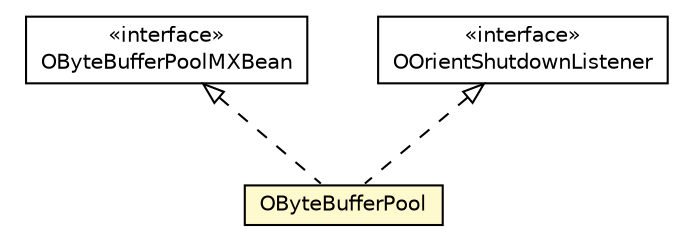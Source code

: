 #!/usr/local/bin/dot
#
# Class diagram 
# Generated by UMLGraph version R5_6-24-gf6e263 (http://www.umlgraph.org/)
#

digraph G {
	edge [fontname="Helvetica",fontsize=10,labelfontname="Helvetica",labelfontsize=10];
	node [fontname="Helvetica",fontsize=10,shape=plaintext];
	nodesep=0.25;
	ranksep=0.5;
	// com.orientechnologies.common.directmemory.OByteBufferPoolMXBean
	c786631 [label=<<table title="com.orientechnologies.common.directmemory.OByteBufferPoolMXBean" border="0" cellborder="1" cellspacing="0" cellpadding="2" port="p" href="./OByteBufferPoolMXBean.html">
		<tr><td><table border="0" cellspacing="0" cellpadding="1">
<tr><td align="center" balign="center"> &#171;interface&#187; </td></tr>
<tr><td align="center" balign="center"> OByteBufferPoolMXBean </td></tr>
		</table></td></tr>
		</table>>, URL="./OByteBufferPoolMXBean.html", fontname="Helvetica", fontcolor="black", fontsize=10.0];
	// com.orientechnologies.common.directmemory.OByteBufferPool
	c786632 [label=<<table title="com.orientechnologies.common.directmemory.OByteBufferPool" border="0" cellborder="1" cellspacing="0" cellpadding="2" port="p" bgcolor="lemonChiffon" href="./OByteBufferPool.html">
		<tr><td><table border="0" cellspacing="0" cellpadding="1">
<tr><td align="center" balign="center"> OByteBufferPool </td></tr>
		</table></td></tr>
		</table>>, URL="./OByteBufferPool.html", fontname="Helvetica", fontcolor="black", fontsize=10.0];
	// com.orientechnologies.orient.core.OOrientShutdownListener
	c786701 [label=<<table title="com.orientechnologies.orient.core.OOrientShutdownListener" border="0" cellborder="1" cellspacing="0" cellpadding="2" port="p" href="../../orient/core/OOrientShutdownListener.html">
		<tr><td><table border="0" cellspacing="0" cellpadding="1">
<tr><td align="center" balign="center"> &#171;interface&#187; </td></tr>
<tr><td align="center" balign="center"> OOrientShutdownListener </td></tr>
		</table></td></tr>
		</table>>, URL="../../orient/core/OOrientShutdownListener.html", fontname="Helvetica", fontcolor="black", fontsize=10.0];
	//com.orientechnologies.common.directmemory.OByteBufferPool implements com.orientechnologies.orient.core.OOrientShutdownListener
	c786701:p -> c786632:p [dir=back,arrowtail=empty,style=dashed];
	//com.orientechnologies.common.directmemory.OByteBufferPool implements com.orientechnologies.common.directmemory.OByteBufferPoolMXBean
	c786631:p -> c786632:p [dir=back,arrowtail=empty,style=dashed];
}

